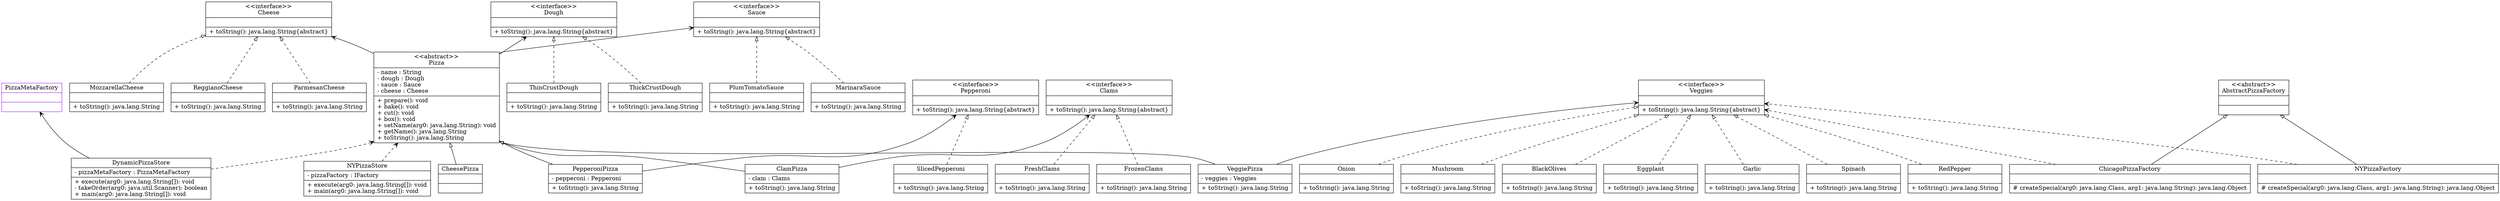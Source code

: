 digraph ILoveThisProject{
rankdir=BT;
DynamicPizzaStore [
 shape="record",
 color="null",
 style="filled",
 fillcolor="white"
 label="{DynamicPizzaStore | - pizzaMetaFactory : PizzaMetaFactory\l|+ execute(arg0: java.lang.String[]): void\l
- takeOrder(arg0: java.util.Scanner): boolean\l
+ main(arg0: java.lang.String[]): void\l
}" 
];
NYPizzaStore [
 shape="record",
 color="null",
 style="filled",
 fillcolor="white"
 label="{NYPizzaStore | - pizzaFactory : IFactory\l|+ execute(arg0: java.lang.String[]): void\l
+ main(arg0: java.lang.String[]): void\l
}" 
];
AbstractPizzaFactory [
 shape="record",
 color="null",
 style="filled",
 fillcolor="white"
 label="{\<\<abstract\>\>\n
AbstractPizzaFactory | |}" 
];
ChicagoPizzaFactory [
 shape="record",
 color="null",
 style="filled",
 fillcolor="white"
 label="{ChicagoPizzaFactory | |# createSpecial(arg0: java.lang.Class, arg1: java.lang.String): java.lang.Object\l
}" 
];
NYPizzaFactory [
 shape="record",
 color="null",
 style="filled",
 fillcolor="white"
 label="{NYPizzaFactory | |# createSpecial(arg0: java.lang.Class, arg1: java.lang.String): java.lang.Object\l
}" 
];
PizzaMetaFactory [
 shape="record",
 color="purple",
 style="filled",
 fillcolor="white"
 label="{PizzaMetaFactory | |}" 
];
BlackOlives [
 shape="record",
 color="null",
 style="filled",
 fillcolor="white"
 label="{BlackOlives | |+ toString(): java.lang.String\l
}" 
];
Cheese [
 shape="record",
 color="null",
 style="filled",
 fillcolor="white"
 label="{\<\<interface\>\>\n
Cheese | |+ toString(): java.lang.String\{abstract\}\l
}" 
];
Clams [
 shape="record",
 color="null",
 style="filled",
 fillcolor="white"
 label="{\<\<interface\>\>\n
Clams | |+ toString(): java.lang.String\{abstract\}\l
}" 
];
Dough [
 shape="record",
 color="null",
 style="filled",
 fillcolor="white"
 label="{\<\<interface\>\>\n
Dough | |+ toString(): java.lang.String\{abstract\}\l
}" 
];
Eggplant [
 shape="record",
 color="null",
 style="filled",
 fillcolor="white"
 label="{Eggplant | |+ toString(): java.lang.String\l
}" 
];
FreshClams [
 shape="record",
 color="null",
 style="filled",
 fillcolor="white"
 label="{FreshClams | |+ toString(): java.lang.String\l
}" 
];
FrozenClams [
 shape="record",
 color="null",
 style="filled",
 fillcolor="white"
 label="{FrozenClams | |+ toString(): java.lang.String\l
}" 
];
Garlic [
 shape="record",
 color="null",
 style="filled",
 fillcolor="white"
 label="{Garlic | |+ toString(): java.lang.String\l
}" 
];
MarinaraSauce [
 shape="record",
 color="null",
 style="filled",
 fillcolor="white"
 label="{MarinaraSauce | |+ toString(): java.lang.String\l
}" 
];
MozzarellaCheese [
 shape="record",
 color="null",
 style="filled",
 fillcolor="white"
 label="{MozzarellaCheese | |+ toString(): java.lang.String\l
}" 
];
CheesePizza [
 shape="record",
 color="null",
 style="filled",
 fillcolor="white"
 label="{CheesePizza | |}" 
];
ClamPizza [
 shape="record",
 color="null",
 style="filled",
 fillcolor="white"
 label="{ClamPizza | - clam : Clams\l|+ toString(): java.lang.String\l
}" 
];
PepperoniPizza [
 shape="record",
 color="null",
 style="filled",
 fillcolor="white"
 label="{PepperoniPizza | - pepperoni : Pepperoni\l|+ toString(): java.lang.String\l
}" 
];
Pizza [
 shape="record",
 color="null",
 style="filled",
 fillcolor="white"
 label="{\<\<abstract\>\>\n
Pizza | - name : String\l- dough : Dough\l- sauce : Sauce\l- cheese : Cheese\l|+ prepare(): void\l
+ bake(): void\l
+ cut(): void\l
+ box(): void\l
+ setName(arg0: java.lang.String): void\l
+ getName(): java.lang.String\l
+ toString(): java.lang.String\l
}" 
];
VeggiePizza [
 shape="record",
 color="null",
 style="filled",
 fillcolor="white"
 label="{VeggiePizza | - veggies : Veggies\l|+ toString(): java.lang.String\l
}" 
];
Veggies [
 shape="record",
 color="null",
 style="filled",
 fillcolor="white"
 label="{\<\<interface\>\>\n
Veggies | |+ toString(): java.lang.String\{abstract\}\l
}" 
];
ThinCrustDough [
 shape="record",
 color="null",
 style="filled",
 fillcolor="white"
 label="{ThinCrustDough | |+ toString(): java.lang.String\l
}" 
];
ThickCrustDough [
 shape="record",
 color="null",
 style="filled",
 fillcolor="white"
 label="{ThickCrustDough | |+ toString(): java.lang.String\l
}" 
];
Spinach [
 shape="record",
 color="null",
 style="filled",
 fillcolor="white"
 label="{Spinach | |+ toString(): java.lang.String\l
}" 
];
SlicedPepperoni [
 shape="record",
 color="null",
 style="filled",
 fillcolor="white"
 label="{SlicedPepperoni | |+ toString(): java.lang.String\l
}" 
];
Sauce [
 shape="record",
 color="null",
 style="filled",
 fillcolor="white"
 label="{\<\<interface\>\>\n
Sauce | |+ toString(): java.lang.String\{abstract\}\l
}" 
];
ReggianoCheese [
 shape="record",
 color="null",
 style="filled",
 fillcolor="white"
 label="{ReggianoCheese | |+ toString(): java.lang.String\l
}" 
];
RedPepper [
 shape="record",
 color="null",
 style="filled",
 fillcolor="white"
 label="{RedPepper | |+ toString(): java.lang.String\l
}" 
];
PlumTomatoSauce [
 shape="record",
 color="null",
 style="filled",
 fillcolor="white"
 label="{PlumTomatoSauce | |+ toString(): java.lang.String\l
}" 
];
Pepperoni [
 shape="record",
 color="null",
 style="filled",
 fillcolor="white"
 label="{\<\<interface\>\>\n
Pepperoni | |+ toString(): java.lang.String\{abstract\}\l
}" 
];
ParmesanCheese [
 shape="record",
 color="null",
 style="filled",
 fillcolor="white"
 label="{ParmesanCheese | |+ toString(): java.lang.String\l
}" 
];
Onion [
 shape="record",
 color="null",
 style="filled",
 fillcolor="white"
 label="{Onion | |+ toString(): java.lang.String\l
}" 
];
Mushroom [
 shape="record",
 color="null",
 style="filled",
 fillcolor="white"
 label="{Mushroom | |+ toString(): java.lang.String\l
}" 
];
DynamicPizzaStore -> PizzaMetaFactory [arrowhead="vee", style="solid", taillabel = "", color = ""];

DynamicPizzaStore -> Pizza [arrowhead="vee", style="dashed", taillabel = "", color = ""];

NYPizzaStore -> Pizza [arrowhead="vee", style="dashed", taillabel = "", color = ""];

ChicagoPizzaFactory -> Veggies [arrowhead="vee", style="dashed", taillabel = "", color = ""];

ChicagoPizzaFactory -> AbstractPizzaFactory [arrowhead="onormal", style="solid", taillabel = "", color = ""];

NYPizzaFactory -> Veggies [arrowhead="vee", style="dashed", taillabel = "", color = ""];

NYPizzaFactory -> AbstractPizzaFactory [arrowhead="onormal", style="solid", taillabel = "", color = ""];

BlackOlives -> Veggies [arrowhead="onormal", style="dashed", taillabel = "", color = ""];

Eggplant -> Veggies [arrowhead="onormal", style="dashed", taillabel = "", color = ""];

FreshClams -> Clams [arrowhead="onormal", style="dashed", taillabel = "", color = ""];

FrozenClams -> Clams [arrowhead="onormal", style="dashed", taillabel = "", color = ""];

Garlic -> Veggies [arrowhead="onormal", style="dashed", taillabel = "", color = ""];

MarinaraSauce -> Sauce [arrowhead="onormal", style="dashed", taillabel = "", color = ""];

MozzarellaCheese -> Cheese [arrowhead="onormal", style="dashed", taillabel = "", color = ""];

CheesePizza -> Pizza [arrowhead="onormal", style="solid", taillabel = "", color = ""];

ClamPizza -> Clams [arrowhead="vee", style="solid", taillabel = "", color = ""];

ClamPizza -> Pizza [arrowhead="onormal", style="solid", taillabel = "", color = ""];

PepperoniPizza -> Pepperoni [arrowhead="vee", style="solid", taillabel = "", color = ""];

PepperoniPizza -> Pizza [arrowhead="onormal", style="solid", taillabel = "", color = ""];

Pizza -> Dough [arrowhead="vee", style="solid", taillabel = "", color = ""];

Pizza -> Sauce [arrowhead="vee", style="solid", taillabel = "", color = ""];

Pizza -> Cheese [arrowhead="vee", style="solid", taillabel = "", color = ""];

VeggiePizza -> Veggies [arrowhead="vee", style="solid", taillabel = "", color = ""];

VeggiePizza -> Pizza [arrowhead="onormal", style="solid", taillabel = "", color = ""];

ThinCrustDough -> Dough [arrowhead="onormal", style="dashed", taillabel = "", color = ""];

ThickCrustDough -> Dough [arrowhead="onormal", style="dashed", taillabel = "", color = ""];

Spinach -> Veggies [arrowhead="onormal", style="dashed", taillabel = "", color = ""];

SlicedPepperoni -> Pepperoni [arrowhead="onormal", style="dashed", taillabel = "", color = ""];

ReggianoCheese -> Cheese [arrowhead="onormal", style="dashed", taillabel = "", color = ""];

RedPepper -> Veggies [arrowhead="onormal", style="dashed", taillabel = "", color = ""];

PlumTomatoSauce -> Sauce [arrowhead="onormal", style="dashed", taillabel = "", color = ""];

ParmesanCheese -> Cheese [arrowhead="onormal", style="dashed", taillabel = "", color = ""];

Onion -> Veggies [arrowhead="onormal", style="dashed", taillabel = "", color = ""];

Mushroom -> Veggies [arrowhead="onormal", style="dashed", taillabel = "", color = ""];

}